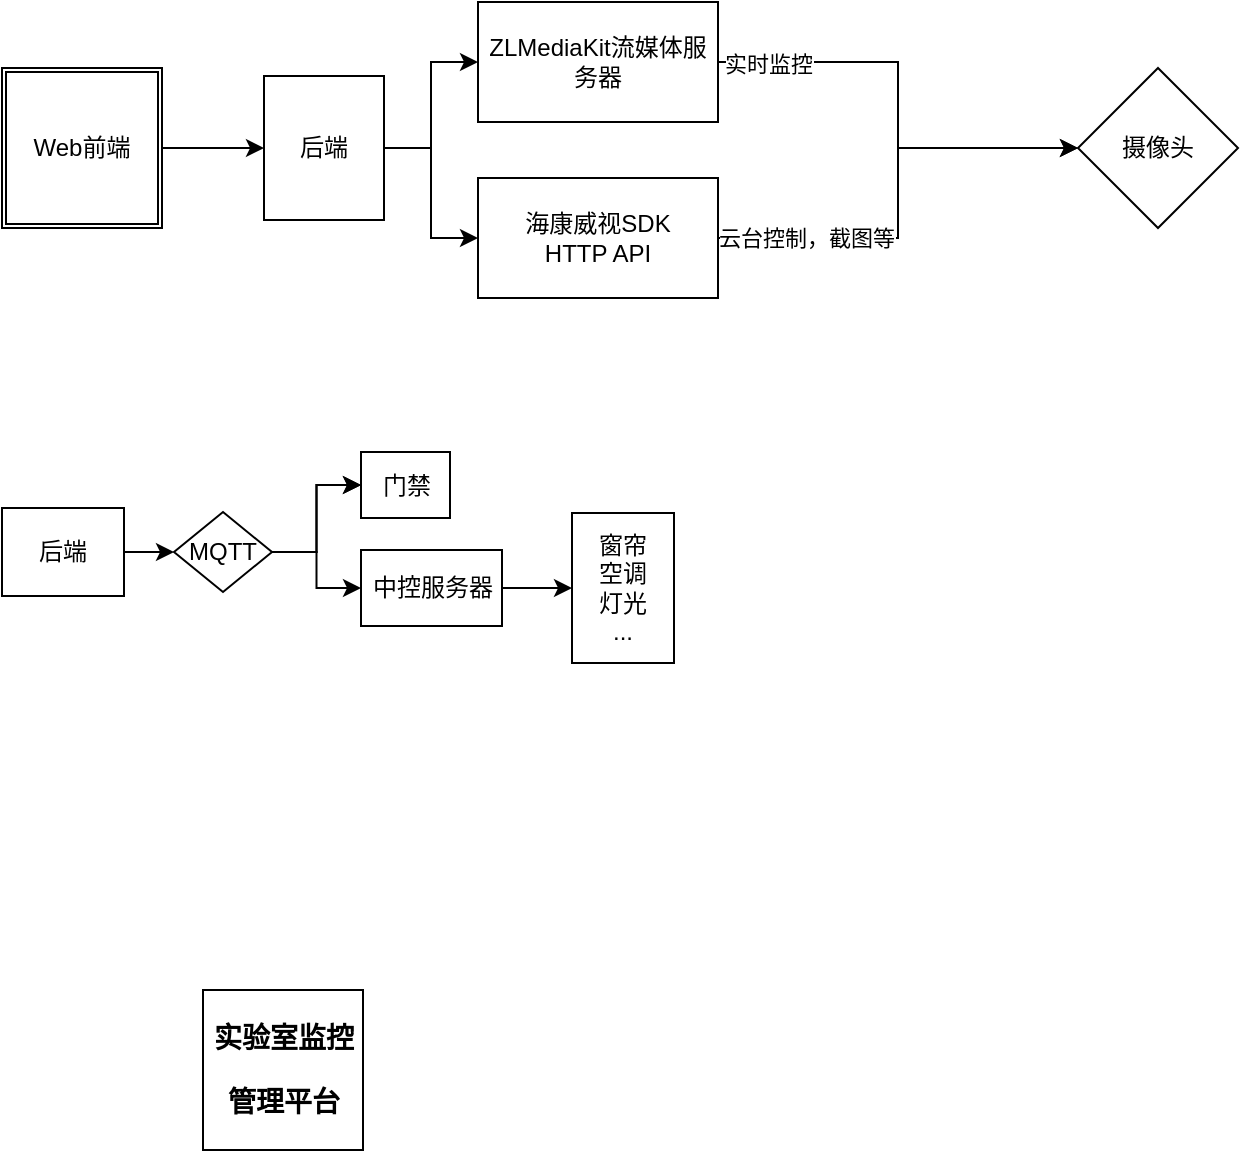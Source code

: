 <mxfile version="24.9.0">
  <diagram name="第 1 页" id="0zMOK5reTo01cFHfNK4O">
    <mxGraphModel dx="1554" dy="866" grid="0" gridSize="10" guides="1" tooltips="1" connect="1" arrows="1" fold="1" page="1" pageScale="1" pageWidth="827" pageHeight="1169" math="0" shadow="0">
      <root>
        <mxCell id="0" />
        <mxCell id="1" parent="0" />
        <mxCell id="g9Tb3_uiBykyglH7pVaq-12" value="" style="edgeStyle=orthogonalEdgeStyle;rounded=0;orthogonalLoop=1;jettySize=auto;html=1;" parent="1" source="g9Tb3_uiBykyglH7pVaq-9" target="g9Tb3_uiBykyglH7pVaq-11" edge="1">
          <mxGeometry relative="1" as="geometry" />
        </mxCell>
        <mxCell id="g9Tb3_uiBykyglH7pVaq-9" value="Web前端" style="shape=ext;double=1;whiteSpace=wrap;html=1;aspect=fixed;" parent="1" vertex="1">
          <mxGeometry x="162" y="319" width="80" height="80" as="geometry" />
        </mxCell>
        <mxCell id="g9Tb3_uiBykyglH7pVaq-20" style="edgeStyle=orthogonalEdgeStyle;rounded=0;orthogonalLoop=1;jettySize=auto;html=1;" parent="1" source="g9Tb3_uiBykyglH7pVaq-11" target="g9Tb3_uiBykyglH7pVaq-19" edge="1">
          <mxGeometry relative="1" as="geometry" />
        </mxCell>
        <mxCell id="g9Tb3_uiBykyglH7pVaq-22" value="" style="edgeStyle=orthogonalEdgeStyle;rounded=0;orthogonalLoop=1;jettySize=auto;html=1;" parent="1" source="g9Tb3_uiBykyglH7pVaq-11" target="g9Tb3_uiBykyglH7pVaq-21" edge="1">
          <mxGeometry relative="1" as="geometry" />
        </mxCell>
        <mxCell id="g9Tb3_uiBykyglH7pVaq-11" value="后端" style="whiteSpace=wrap;html=1;direction=south;" parent="1" vertex="1">
          <mxGeometry x="293" y="323" width="60" height="72" as="geometry" />
        </mxCell>
        <mxCell id="g9Tb3_uiBykyglH7pVaq-25" value="" style="edgeStyle=orthogonalEdgeStyle;rounded=0;orthogonalLoop=1;jettySize=auto;html=1;" parent="1" source="g9Tb3_uiBykyglH7pVaq-19" target="g9Tb3_uiBykyglH7pVaq-23" edge="1">
          <mxGeometry relative="1" as="geometry" />
        </mxCell>
        <mxCell id="g9Tb3_uiBykyglH7pVaq-27" value="实时监控" style="edgeLabel;html=1;align=center;verticalAlign=middle;resizable=0;points=[];" parent="g9Tb3_uiBykyglH7pVaq-25" vertex="1" connectable="0">
          <mxGeometry x="-0.775" y="-1" relative="1" as="geometry">
            <mxPoint as="offset" />
          </mxGeometry>
        </mxCell>
        <mxCell id="g9Tb3_uiBykyglH7pVaq-19" value="ZLMediaKit流媒体服务器" style="rounded=0;whiteSpace=wrap;html=1;" parent="1" vertex="1">
          <mxGeometry x="400" y="286" width="120" height="60" as="geometry" />
        </mxCell>
        <mxCell id="g9Tb3_uiBykyglH7pVaq-24" value="" style="edgeStyle=orthogonalEdgeStyle;rounded=0;orthogonalLoop=1;jettySize=auto;html=1;" parent="1" source="g9Tb3_uiBykyglH7pVaq-21" target="g9Tb3_uiBykyglH7pVaq-23" edge="1">
          <mxGeometry relative="1" as="geometry" />
        </mxCell>
        <mxCell id="g9Tb3_uiBykyglH7pVaq-26" value="云台控制，截图等" style="edgeLabel;html=1;align=center;verticalAlign=middle;resizable=0;points=[];" parent="g9Tb3_uiBykyglH7pVaq-24" vertex="1" connectable="0">
          <mxGeometry x="-0.609" relative="1" as="geometry">
            <mxPoint as="offset" />
          </mxGeometry>
        </mxCell>
        <mxCell id="g9Tb3_uiBykyglH7pVaq-21" value="海康威视SDK&lt;div&gt;&lt;div&gt;HTTP API&lt;/div&gt;&lt;/div&gt;" style="rounded=0;whiteSpace=wrap;html=1;" parent="1" vertex="1">
          <mxGeometry x="400" y="374" width="120" height="60" as="geometry" />
        </mxCell>
        <mxCell id="g9Tb3_uiBykyglH7pVaq-23" value="摄像头" style="rhombus;whiteSpace=wrap;html=1;rounded=0;" parent="1" vertex="1">
          <mxGeometry x="700" y="319" width="80" height="80" as="geometry" />
        </mxCell>
        <mxCell id="g9Tb3_uiBykyglH7pVaq-31" value="" style="edgeStyle=orthogonalEdgeStyle;rounded=0;orthogonalLoop=1;jettySize=auto;html=1;entryX=0;entryY=0.5;entryDx=0;entryDy=0;" parent="1" source="g9Tb3_uiBykyglH7pVaq-29" target="g9Tb3_uiBykyglH7pVaq-34" edge="1">
          <mxGeometry relative="1" as="geometry">
            <mxPoint x="257" y="561" as="targetPoint" />
          </mxGeometry>
        </mxCell>
        <mxCell id="g9Tb3_uiBykyglH7pVaq-29" value="后端" style="rounded=0;whiteSpace=wrap;html=1;" parent="1" vertex="1">
          <mxGeometry x="162" y="539" width="61" height="44" as="geometry" />
        </mxCell>
        <mxCell id="g9Tb3_uiBykyglH7pVaq-36" value="" style="edgeStyle=orthogonalEdgeStyle;rounded=0;orthogonalLoop=1;jettySize=auto;html=1;" parent="1" source="g9Tb3_uiBykyglH7pVaq-34" target="g9Tb3_uiBykyglH7pVaq-35" edge="1">
          <mxGeometry relative="1" as="geometry" />
        </mxCell>
        <mxCell id="g9Tb3_uiBykyglH7pVaq-37" value="" style="edgeStyle=orthogonalEdgeStyle;rounded=0;orthogonalLoop=1;jettySize=auto;html=1;" parent="1" source="g9Tb3_uiBykyglH7pVaq-34" target="g9Tb3_uiBykyglH7pVaq-35" edge="1">
          <mxGeometry relative="1" as="geometry" />
        </mxCell>
        <mxCell id="g9Tb3_uiBykyglH7pVaq-39" style="edgeStyle=orthogonalEdgeStyle;rounded=0;orthogonalLoop=1;jettySize=auto;html=1;entryX=0;entryY=0.5;entryDx=0;entryDy=0;" parent="1" source="g9Tb3_uiBykyglH7pVaq-34" target="g9Tb3_uiBykyglH7pVaq-38" edge="1">
          <mxGeometry relative="1" as="geometry" />
        </mxCell>
        <mxCell id="g9Tb3_uiBykyglH7pVaq-34" value="MQTT" style="rhombus;whiteSpace=wrap;html=1;" parent="1" vertex="1">
          <mxGeometry x="248" y="541" width="49" height="40" as="geometry" />
        </mxCell>
        <mxCell id="g9Tb3_uiBykyglH7pVaq-35" value="门禁" style="whiteSpace=wrap;html=1;" parent="1" vertex="1">
          <mxGeometry x="341.5" y="511" width="44.5" height="33" as="geometry" />
        </mxCell>
        <mxCell id="g9Tb3_uiBykyglH7pVaq-40" style="edgeStyle=orthogonalEdgeStyle;rounded=0;orthogonalLoop=1;jettySize=auto;html=1;" parent="1" source="g9Tb3_uiBykyglH7pVaq-38" target="g9Tb3_uiBykyglH7pVaq-41" edge="1">
          <mxGeometry relative="1" as="geometry">
            <mxPoint x="435.086" y="579" as="targetPoint" />
          </mxGeometry>
        </mxCell>
        <mxCell id="g9Tb3_uiBykyglH7pVaq-38" value="中控服务器" style="rounded=0;whiteSpace=wrap;html=1;" parent="1" vertex="1">
          <mxGeometry x="341.5" y="560" width="70.5" height="38" as="geometry" />
        </mxCell>
        <mxCell id="g9Tb3_uiBykyglH7pVaq-41" value="窗帘&lt;div&gt;空调&lt;/div&gt;&lt;div&gt;灯光&lt;/div&gt;&lt;div&gt;...&lt;/div&gt;" style="rounded=0;whiteSpace=wrap;html=1;" parent="1" vertex="1">
          <mxGeometry x="447" y="541.5" width="51" height="75" as="geometry" />
        </mxCell>
        <mxCell id="ju1pvzMoMC_lY8isjtEq-1" value="&lt;p style=&quot;line-height: 24pt;&quot; align=&quot;center&quot; class=&quot;MsoNormal&quot;&gt;&lt;b&gt;&lt;span style=&quot;font-family: 宋体; font-size: 10.5pt;&quot;&gt;实验室监控管理平台&lt;/span&gt;&lt;/b&gt;&lt;/p&gt;" style="whiteSpace=wrap;html=1;aspect=fixed;" vertex="1" parent="1">
          <mxGeometry x="262.5" y="780" width="80" height="80" as="geometry" />
        </mxCell>
      </root>
    </mxGraphModel>
  </diagram>
</mxfile>
